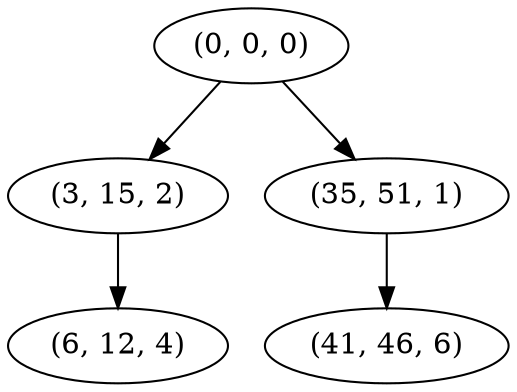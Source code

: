 digraph tree {
    "(0, 0, 0)";
    "(3, 15, 2)";
    "(6, 12, 4)";
    "(35, 51, 1)";
    "(41, 46, 6)";
    "(0, 0, 0)" -> "(3, 15, 2)";
    "(0, 0, 0)" -> "(35, 51, 1)";
    "(3, 15, 2)" -> "(6, 12, 4)";
    "(35, 51, 1)" -> "(41, 46, 6)";
}
